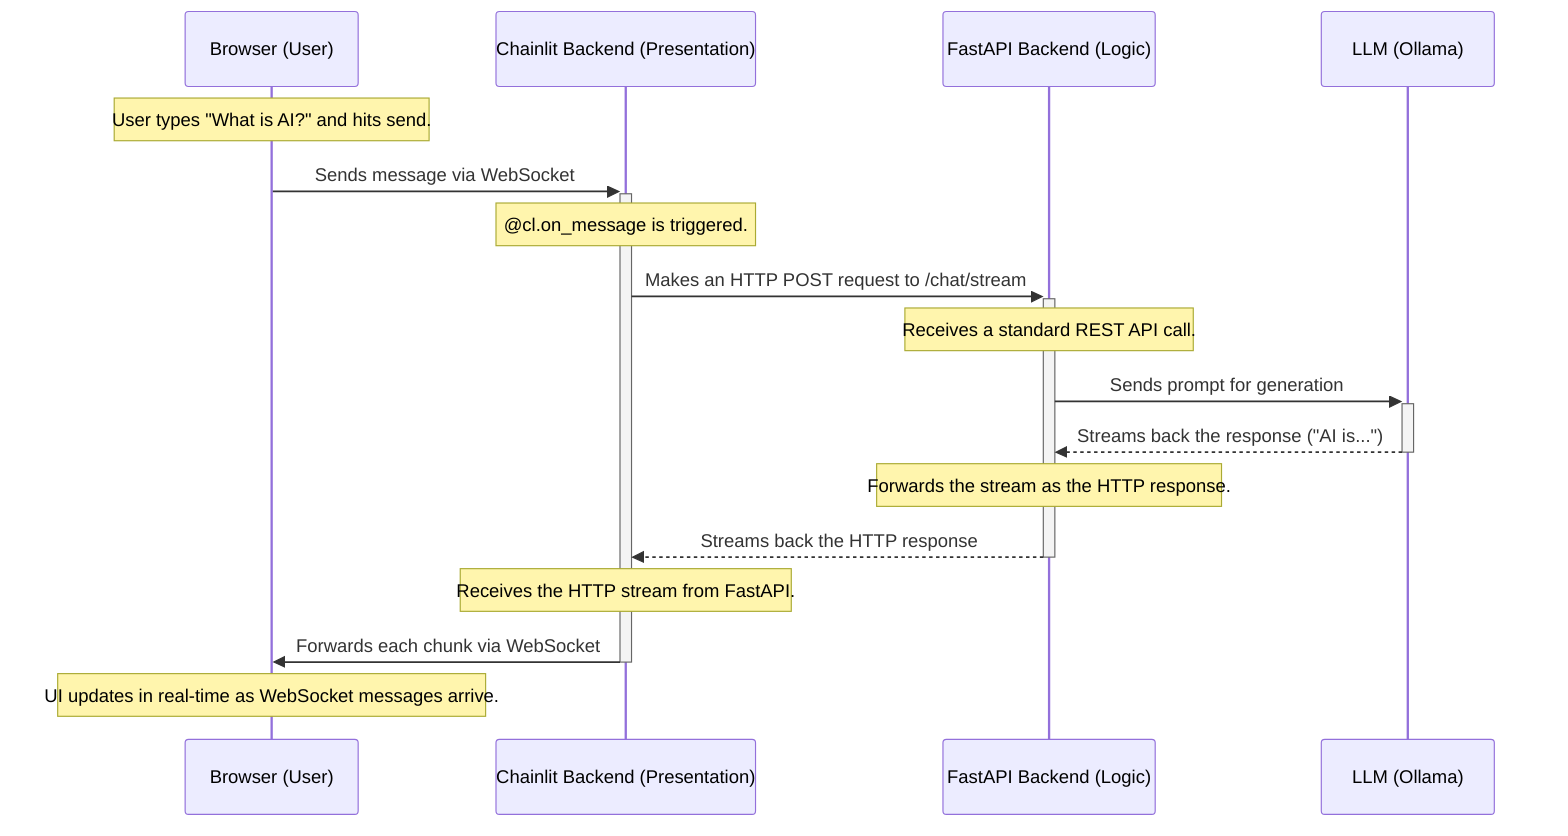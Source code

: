 sequenceDiagram
    participant Browser (User)
    participant Chainlit_Backend as Chainlit Backend (Presentation)
    participant FastAPI_Backend as FastAPI Backend (Logic)
    participant LLM_Service as LLM (Ollama)

    Note over Browser (User): User types "What is AI?" and hits send.

    Browser (User)->>+Chainlit_Backend: Sends message via WebSocket
    Note over Chainlit_Backend: @cl.on_message is triggered.

    Chainlit_Backend->>+FastAPI_Backend: Makes an HTTP POST request to /chat/stream
    Note over FastAPI_Backend: Receives a standard REST API call.

    FastAPI_Backend->>+LLM_Service: Sends prompt for generation
    LLM_Service-->>-FastAPI_Backend: Streams back the response ("AI is...")

    Note over FastAPI_Backend: Forwards the stream as the HTTP response.
    FastAPI_Backend-->>-Chainlit_Backend: Streams back the HTTP response

    Note over Chainlit_Backend: Receives the HTTP stream from FastAPI.
    Chainlit_Backend->>-Browser (User): Forwards each chunk via WebSocket

    Note over Browser (User): UI updates in real-time as WebSocket messages arrive.